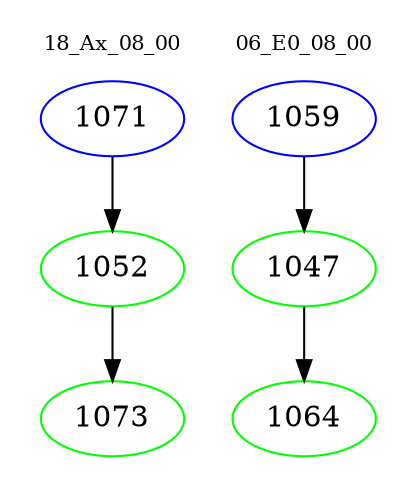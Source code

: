 digraph{
subgraph cluster_0 {
color = white
label = "18_Ax_08_00";
fontsize=10;
T0_1071 [label="1071", color="blue"]
T0_1071 -> T0_1052 [color="black"]
T0_1052 [label="1052", color="green"]
T0_1052 -> T0_1073 [color="black"]
T0_1073 [label="1073", color="green"]
}
subgraph cluster_1 {
color = white
label = "06_E0_08_00";
fontsize=10;
T1_1059 [label="1059", color="blue"]
T1_1059 -> T1_1047 [color="black"]
T1_1047 [label="1047", color="green"]
T1_1047 -> T1_1064 [color="black"]
T1_1064 [label="1064", color="green"]
}
}
